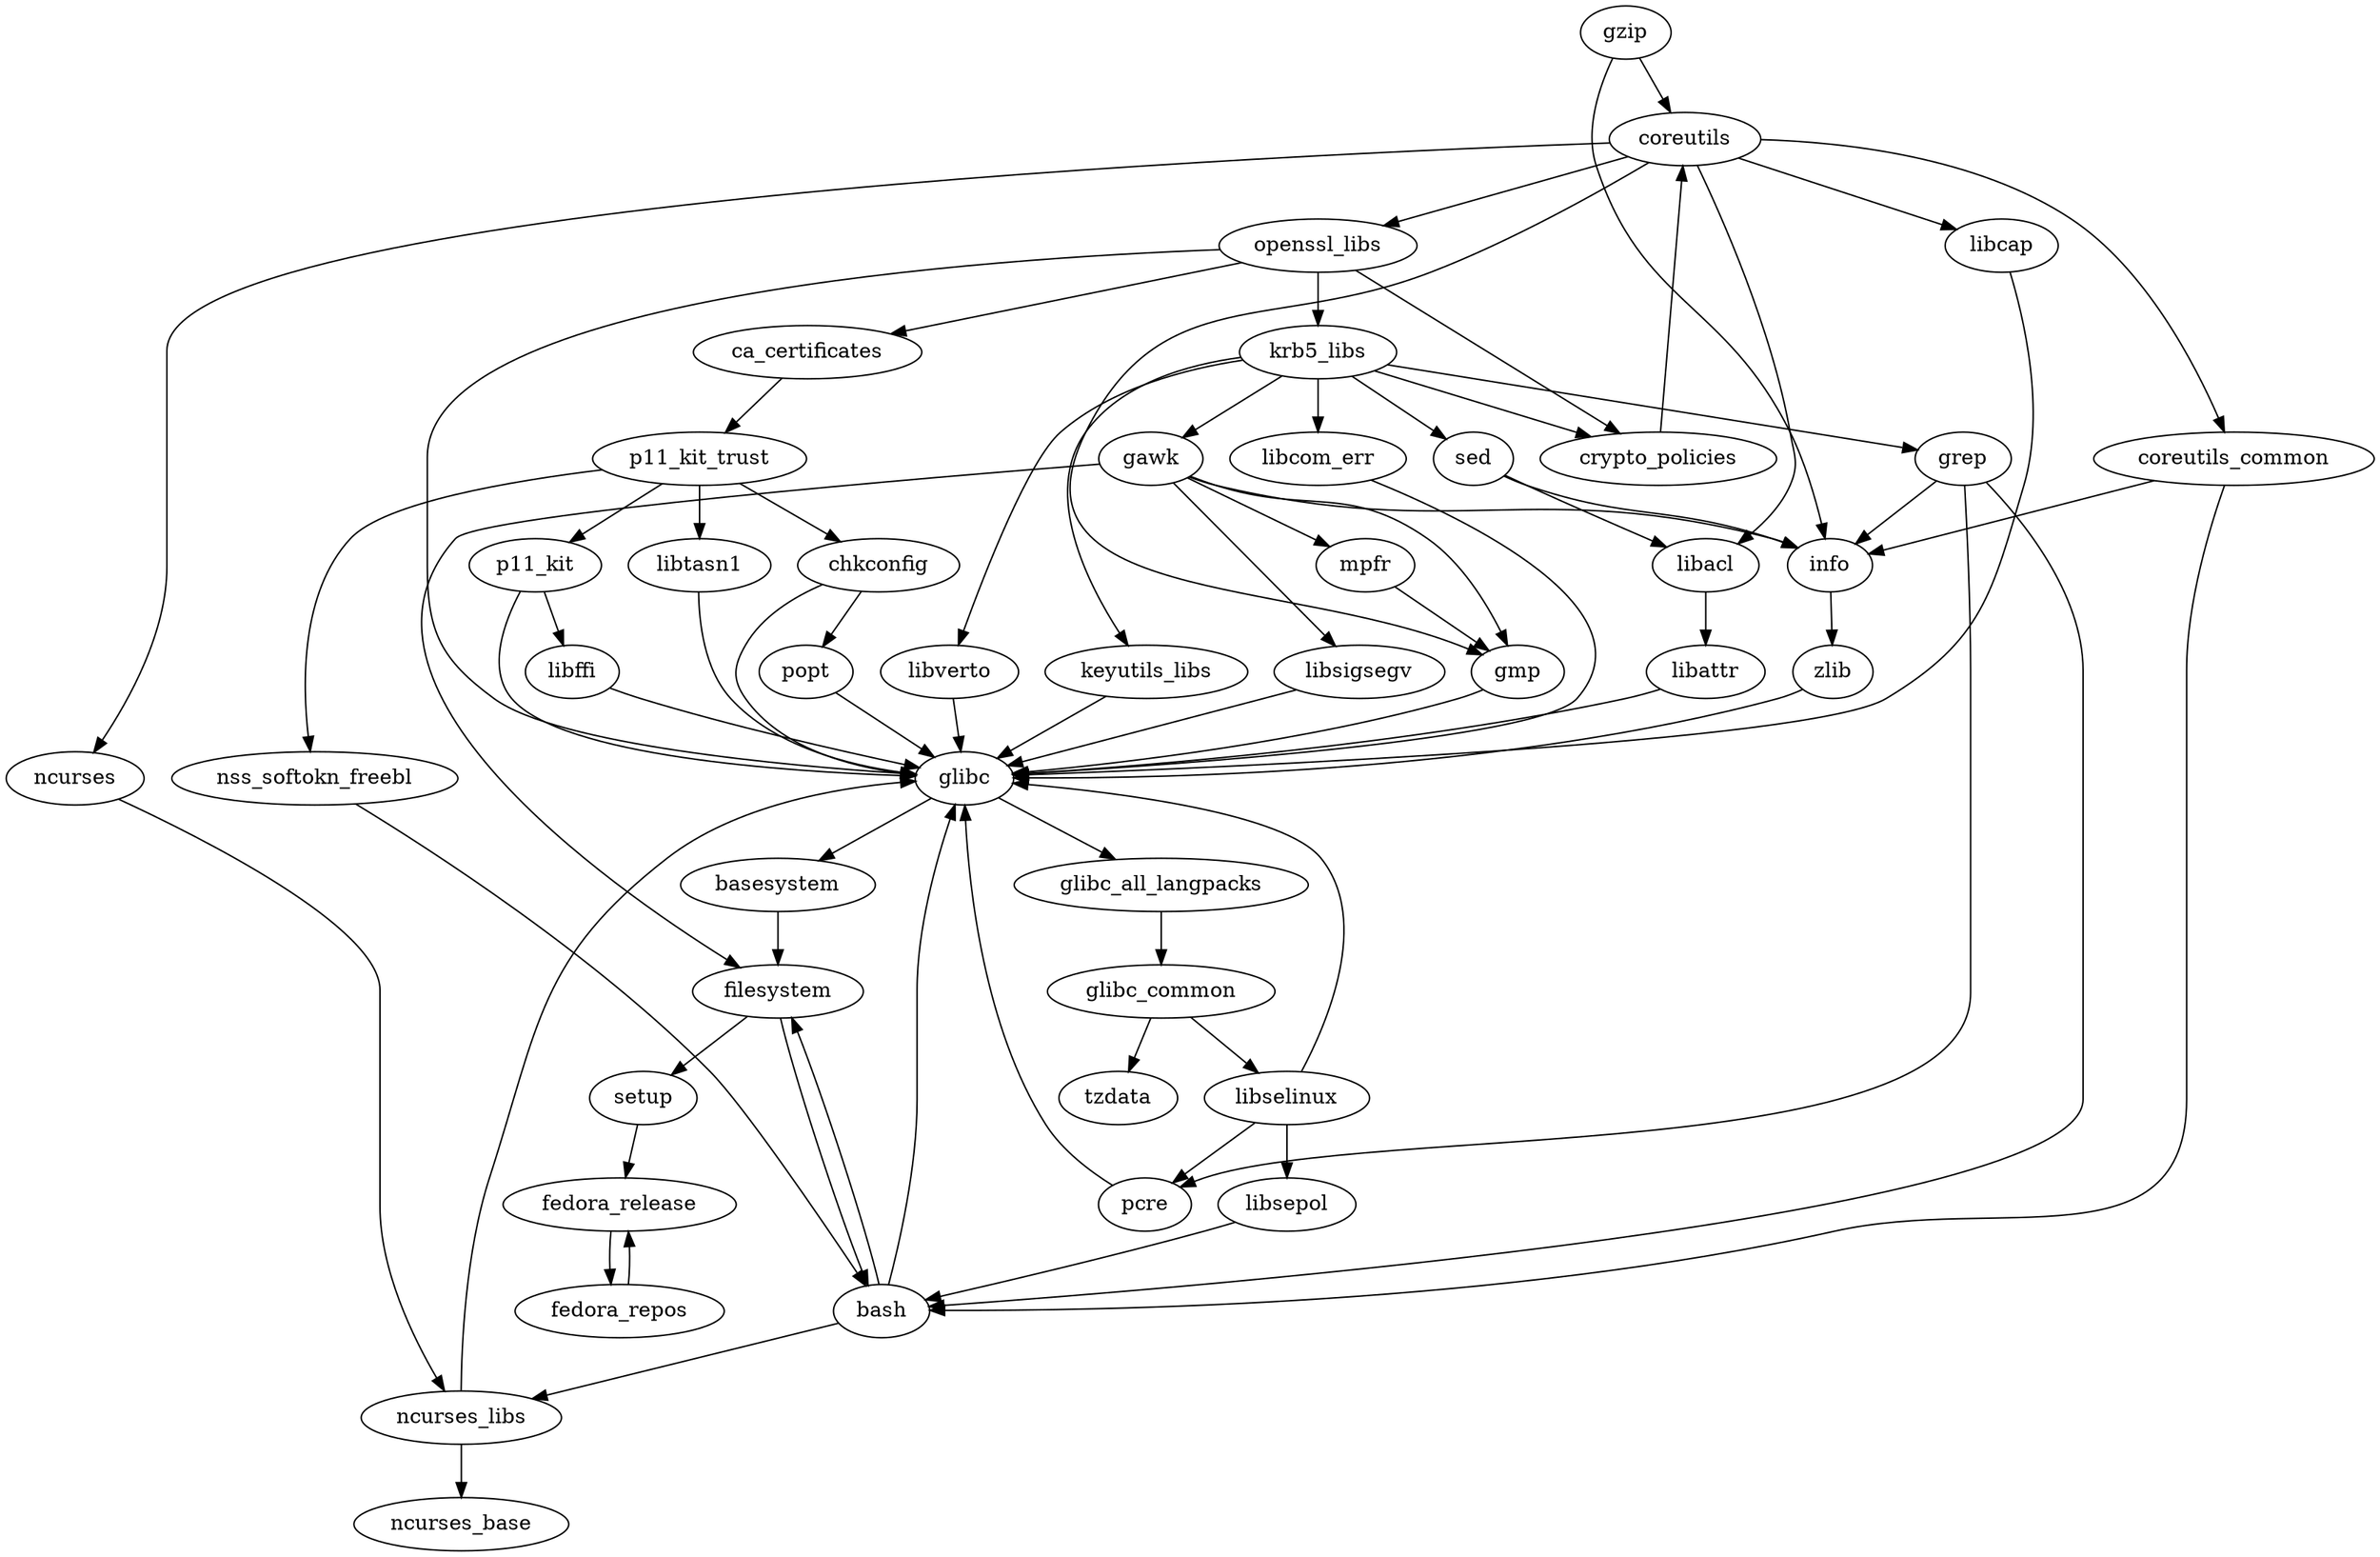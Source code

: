 digraph "rpmdep" {
gzip -> info;
info -> zlib;
zlib -> glibc;
glibc -> basesystem;
basesystem -> filesystem;
filesystem -> setup;
setup -> fedora_release;
fedora_release -> fedora_repos;
fedora_repos -> fedora_release;
filesystem -> bash;
bash -> glibc;
bash -> filesystem;
bash -> ncurses_libs;
ncurses_libs -> glibc;
ncurses_libs -> ncurses_base;
glibc -> glibc_all_langpacks;
glibc_all_langpacks -> glibc_common;
glibc_common -> libselinux;
libselinux -> glibc;
libselinux -> libsepol;
libsepol -> bash;
libselinux -> pcre;
pcre -> glibc;
glibc_common -> tzdata;
gzip -> coreutils;
coreutils -> coreutils_common;
coreutils_common -> bash;
coreutils_common -> info;
coreutils -> gmp;
gmp -> glibc;
coreutils -> libacl;
libacl -> libattr;
libattr -> glibc;
coreutils -> ncurses;
ncurses -> ncurses_libs;
coreutils -> openssl_libs;
openssl_libs -> glibc;
openssl_libs -> ca_certificates;
ca_certificates -> p11_kit_trust;
p11_kit_trust -> chkconfig;
chkconfig -> glibc;
chkconfig -> popt;
popt -> glibc;
p11_kit_trust -> p11_kit;
p11_kit -> glibc;
p11_kit -> libffi;
libffi -> glibc;
p11_kit_trust -> libtasn1;
libtasn1 -> glibc;
p11_kit_trust -> nss_softokn_freebl;
nss_softokn_freebl -> bash;
openssl_libs -> crypto_policies;
crypto_policies -> coreutils;
openssl_libs -> krb5_libs;
krb5_libs -> crypto_policies;
krb5_libs -> libverto;
libverto -> glibc;
krb5_libs -> keyutils_libs;
keyutils_libs -> glibc;
krb5_libs -> gawk;
gawk -> filesystem;
gawk -> gmp;
gawk -> libsigsegv;
libsigsegv -> glibc;
gawk -> mpfr;
mpfr -> gmp;
gawk -> info;
krb5_libs -> grep;
grep -> bash;
grep -> pcre;
grep -> info;
krb5_libs -> libcom_err;
libcom_err -> glibc;
krb5_libs -> sed;
sed -> libacl;
sed -> info;
coreutils -> libcap;
libcap -> glibc;
}
